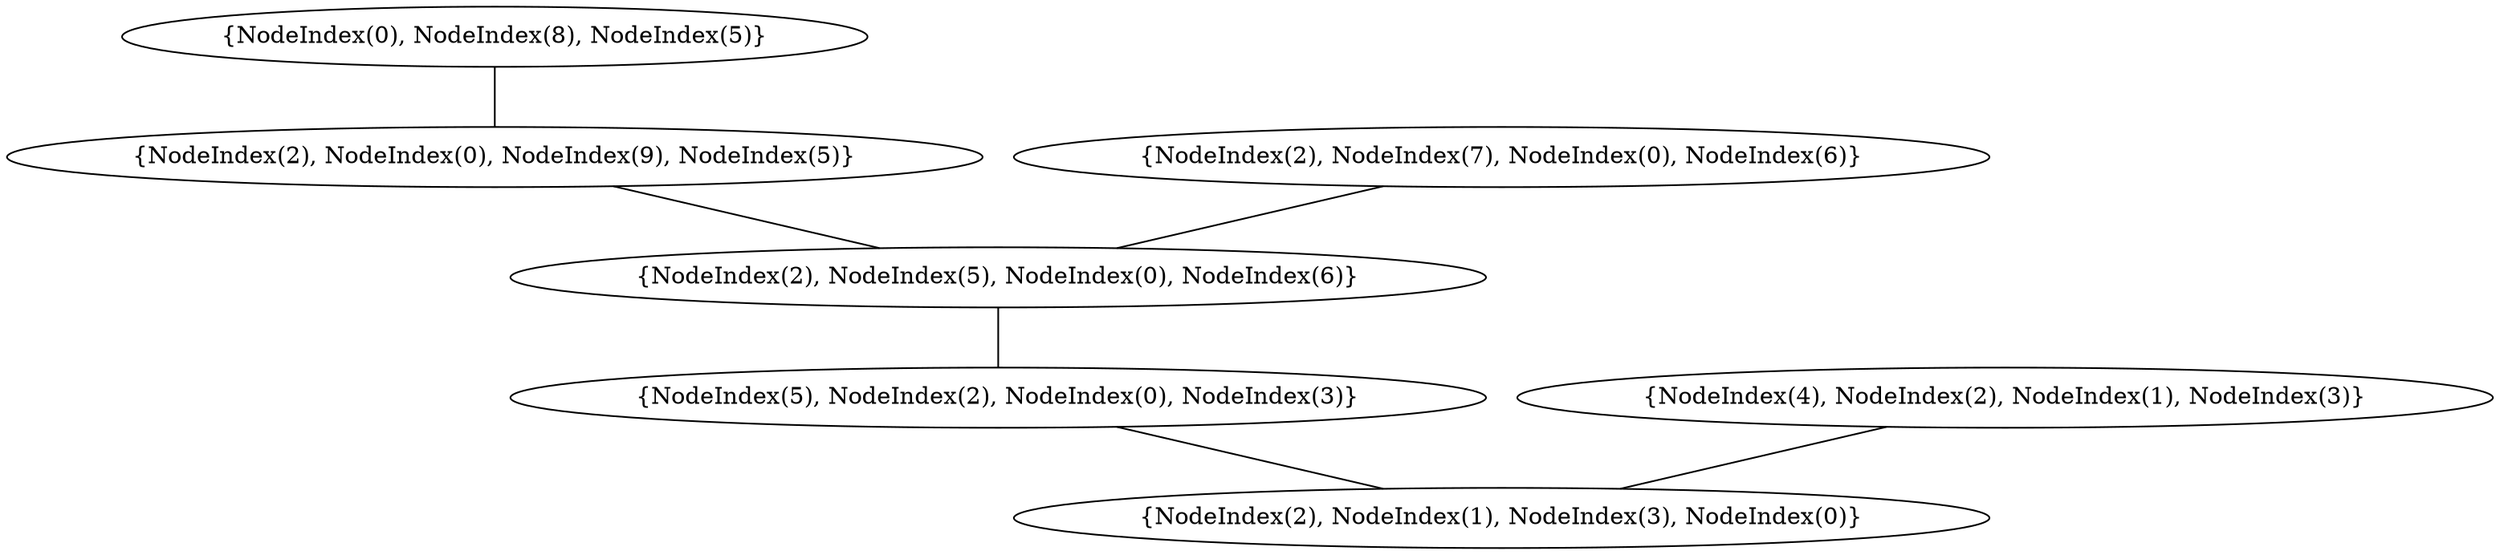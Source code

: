 graph {
    0 [ label = "{NodeIndex(2), NodeIndex(1), NodeIndex(3), NodeIndex(0)}" ]
    1 [ label = "{NodeIndex(5), NodeIndex(2), NodeIndex(0), NodeIndex(3)}" ]
    2 [ label = "{NodeIndex(2), NodeIndex(5), NodeIndex(0), NodeIndex(6)}" ]
    3 [ label = "{NodeIndex(2), NodeIndex(0), NodeIndex(9), NodeIndex(5)}" ]
    4 [ label = "{NodeIndex(2), NodeIndex(7), NodeIndex(0), NodeIndex(6)}" ]
    5 [ label = "{NodeIndex(0), NodeIndex(8), NodeIndex(5)}" ]
    6 [ label = "{NodeIndex(4), NodeIndex(2), NodeIndex(1), NodeIndex(3)}" ]
    1 -- 0 [ ]
    2 -- 1 [ ]
    3 -- 2 [ ]
    4 -- 2 [ ]
    6 -- 0 [ ]
    5 -- 3 [ ]
}
